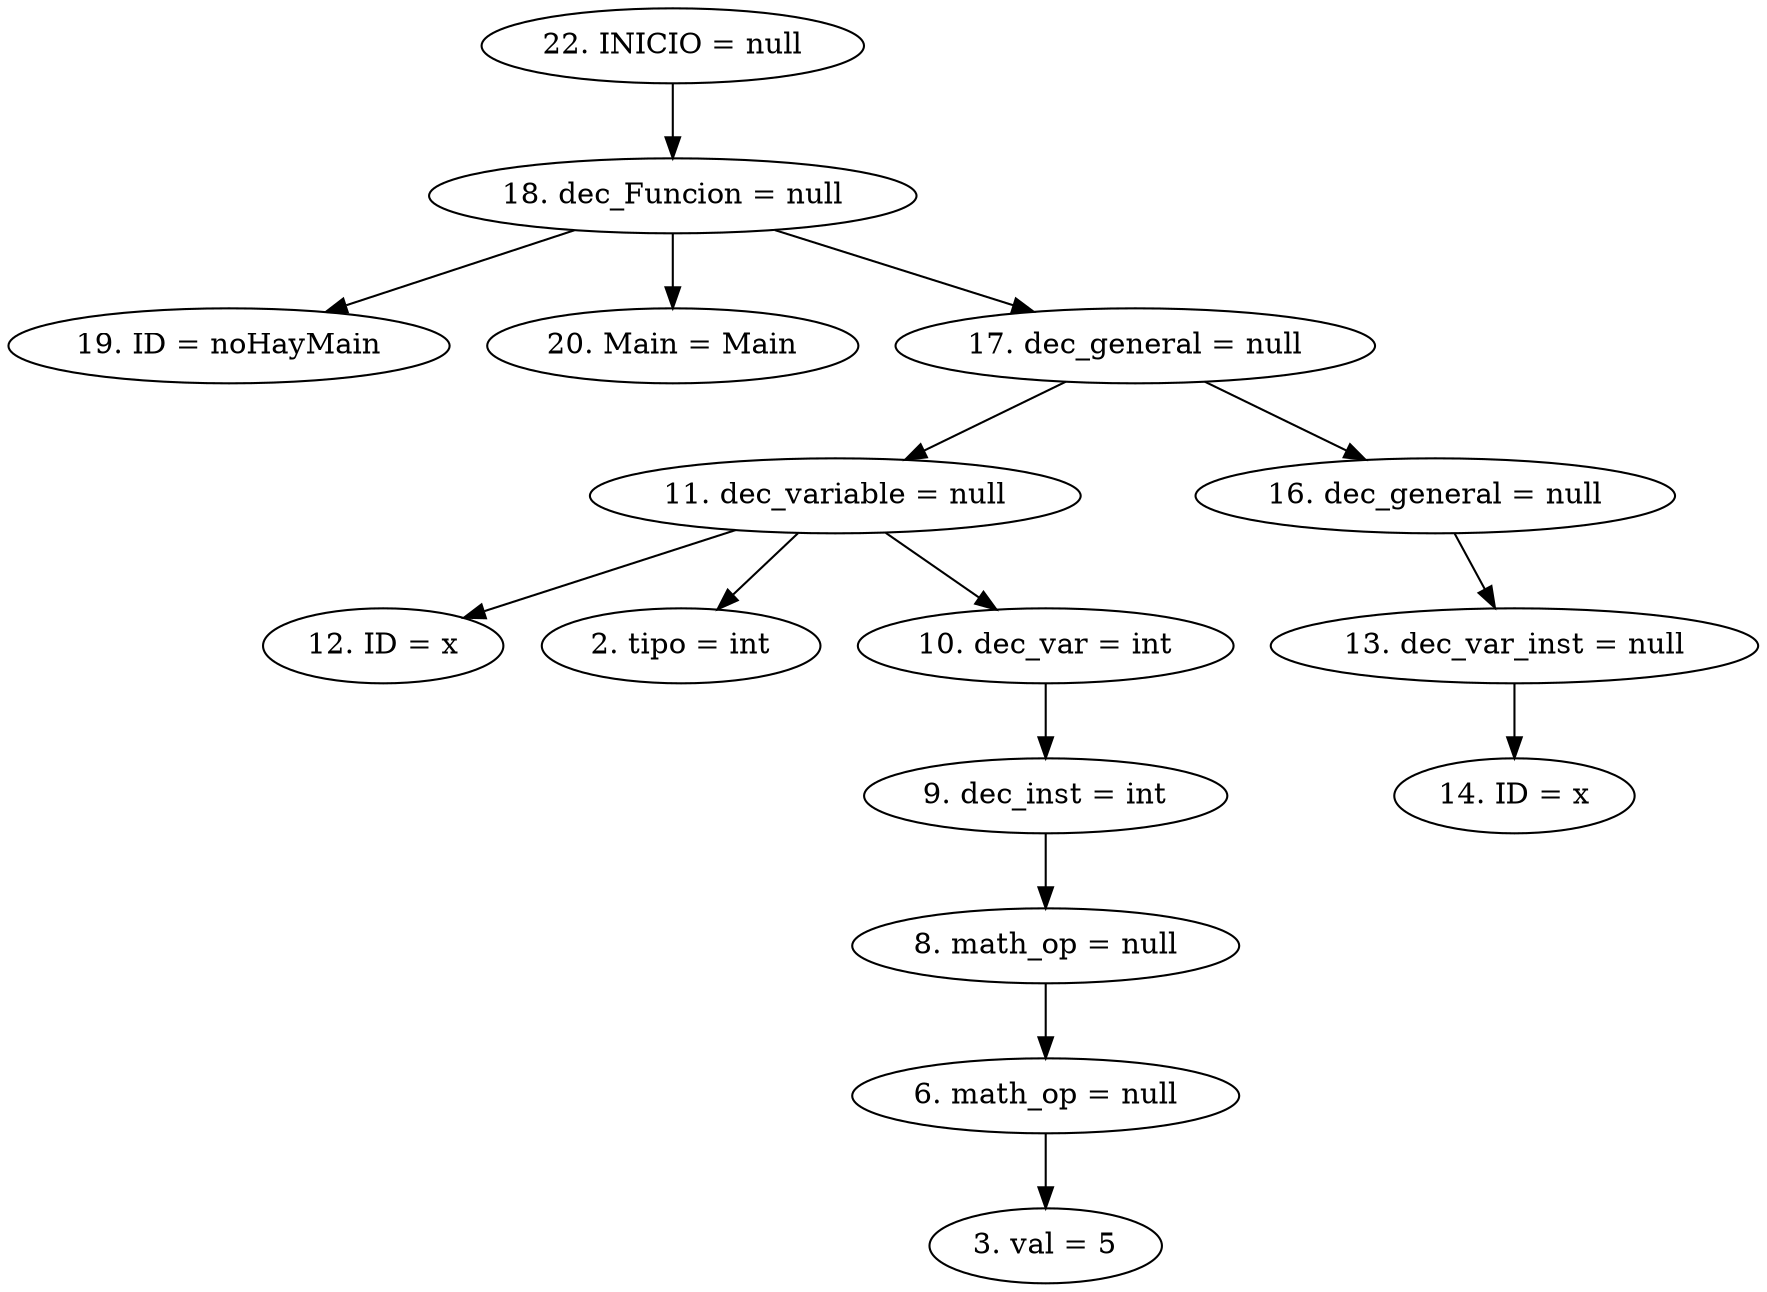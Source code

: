 digraph G {
"22. INICIO = null"->"18. dec_Funcion = null"
"18. dec_Funcion = null"->"19. ID = noHayMain"
"18. dec_Funcion = null"->"20. Main = Main"
"18. dec_Funcion = null"->"17. dec_general = null"
"17. dec_general = null"->"11. dec_variable = null"
"11. dec_variable = null"->"12. ID = x"
"11. dec_variable = null"->"2. tipo = int"
"11. dec_variable = null"->"10. dec_var = int"
"10. dec_var = int"->"9. dec_inst = int"
"9. dec_inst = int"->"8. math_op = null"
"8. math_op = null"->"6. math_op = null"
"6. math_op = null"->"3. val = 5"
"17. dec_general = null"->"16. dec_general = null"
"16. dec_general = null"->"13. dec_var_inst = null"
"13. dec_var_inst = null"->"14. ID = x"


}
